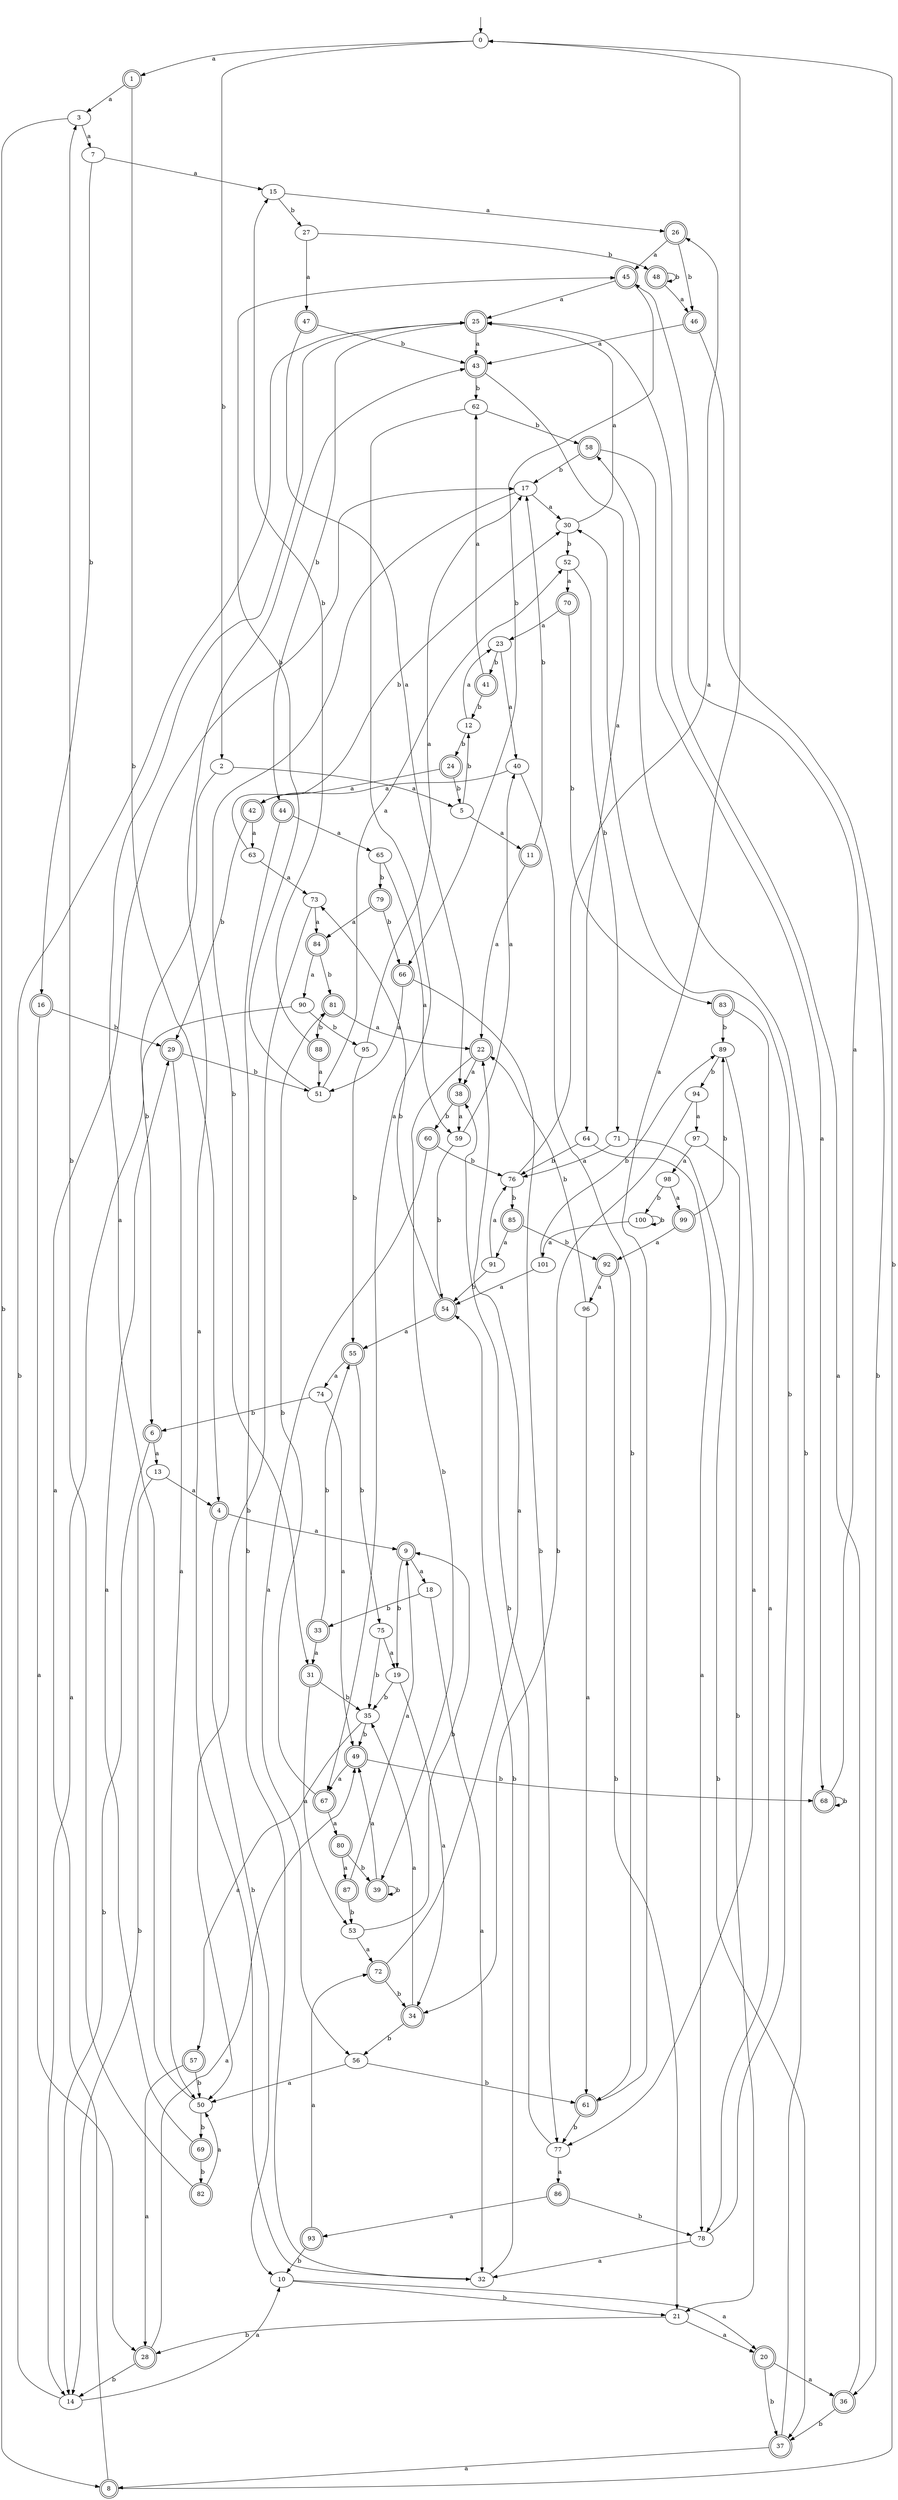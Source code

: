 digraph RandomDFA {
  __start0 [label="", shape=none];
  __start0 -> 0 [label=""];
  0 [shape=circle]
  0 -> 1 [label="a"]
  0 -> 2 [label="b"]
  1 [shape=doublecircle]
  1 -> 3 [label="a"]
  1 -> 4 [label="b"]
  2
  2 -> 5 [label="a"]
  2 -> 6 [label="b"]
  3
  3 -> 7 [label="a"]
  3 -> 8 [label="b"]
  4 [shape=doublecircle]
  4 -> 9 [label="a"]
  4 -> 10 [label="b"]
  5
  5 -> 11 [label="a"]
  5 -> 12 [label="b"]
  6 [shape=doublecircle]
  6 -> 13 [label="a"]
  6 -> 14 [label="b"]
  7
  7 -> 15 [label="a"]
  7 -> 16 [label="b"]
  8 [shape=doublecircle]
  8 -> 17 [label="a"]
  8 -> 0 [label="b"]
  9 [shape=doublecircle]
  9 -> 18 [label="a"]
  9 -> 19 [label="b"]
  10
  10 -> 20 [label="a"]
  10 -> 21 [label="b"]
  11 [shape=doublecircle]
  11 -> 22 [label="a"]
  11 -> 17 [label="b"]
  12
  12 -> 23 [label="a"]
  12 -> 24 [label="b"]
  13
  13 -> 4 [label="a"]
  13 -> 14 [label="b"]
  14
  14 -> 10 [label="a"]
  14 -> 25 [label="b"]
  15
  15 -> 26 [label="a"]
  15 -> 27 [label="b"]
  16 [shape=doublecircle]
  16 -> 28 [label="a"]
  16 -> 29 [label="b"]
  17
  17 -> 30 [label="a"]
  17 -> 31 [label="b"]
  18
  18 -> 32 [label="a"]
  18 -> 33 [label="b"]
  19
  19 -> 34 [label="a"]
  19 -> 35 [label="b"]
  20 [shape=doublecircle]
  20 -> 36 [label="a"]
  20 -> 37 [label="b"]
  21
  21 -> 20 [label="a"]
  21 -> 28 [label="b"]
  22 [shape=doublecircle]
  22 -> 38 [label="a"]
  22 -> 39 [label="b"]
  23
  23 -> 40 [label="a"]
  23 -> 41 [label="b"]
  24 [shape=doublecircle]
  24 -> 42 [label="a"]
  24 -> 5 [label="b"]
  25 [shape=doublecircle]
  25 -> 43 [label="a"]
  25 -> 44 [label="b"]
  26 [shape=doublecircle]
  26 -> 45 [label="a"]
  26 -> 46 [label="b"]
  27
  27 -> 47 [label="a"]
  27 -> 48 [label="b"]
  28 [shape=doublecircle]
  28 -> 49 [label="a"]
  28 -> 14 [label="b"]
  29 [shape=doublecircle]
  29 -> 50 [label="a"]
  29 -> 51 [label="b"]
  30
  30 -> 25 [label="a"]
  30 -> 52 [label="b"]
  31 [shape=doublecircle]
  31 -> 53 [label="a"]
  31 -> 35 [label="b"]
  32
  32 -> 43 [label="a"]
  32 -> 54 [label="b"]
  33 [shape=doublecircle]
  33 -> 31 [label="a"]
  33 -> 55 [label="b"]
  34 [shape=doublecircle]
  34 -> 35 [label="a"]
  34 -> 56 [label="b"]
  35
  35 -> 57 [label="a"]
  35 -> 49 [label="b"]
  36 [shape=doublecircle]
  36 -> 25 [label="a"]
  36 -> 37 [label="b"]
  37 [shape=doublecircle]
  37 -> 8 [label="a"]
  37 -> 58 [label="b"]
  38 [shape=doublecircle]
  38 -> 59 [label="a"]
  38 -> 60 [label="b"]
  39 [shape=doublecircle]
  39 -> 49 [label="a"]
  39 -> 39 [label="b"]
  40
  40 -> 42 [label="a"]
  40 -> 61 [label="b"]
  41 [shape=doublecircle]
  41 -> 62 [label="a"]
  41 -> 12 [label="b"]
  42 [shape=doublecircle]
  42 -> 63 [label="a"]
  42 -> 29 [label="b"]
  43 [shape=doublecircle]
  43 -> 64 [label="a"]
  43 -> 62 [label="b"]
  44 [shape=doublecircle]
  44 -> 65 [label="a"]
  44 -> 32 [label="b"]
  45 [shape=doublecircle]
  45 -> 25 [label="a"]
  45 -> 66 [label="b"]
  46 [shape=doublecircle]
  46 -> 43 [label="a"]
  46 -> 36 [label="b"]
  47 [shape=doublecircle]
  47 -> 38 [label="a"]
  47 -> 43 [label="b"]
  48 [shape=doublecircle]
  48 -> 46 [label="a"]
  48 -> 48 [label="b"]
  49 [shape=doublecircle]
  49 -> 67 [label="a"]
  49 -> 68 [label="b"]
  50
  50 -> 25 [label="a"]
  50 -> 69 [label="b"]
  51
  51 -> 52 [label="a"]
  51 -> 45 [label="b"]
  52
  52 -> 70 [label="a"]
  52 -> 71 [label="b"]
  53
  53 -> 72 [label="a"]
  53 -> 9 [label="b"]
  54 [shape=doublecircle]
  54 -> 55 [label="a"]
  54 -> 73 [label="b"]
  55 [shape=doublecircle]
  55 -> 74 [label="a"]
  55 -> 75 [label="b"]
  56
  56 -> 50 [label="a"]
  56 -> 61 [label="b"]
  57 [shape=doublecircle]
  57 -> 28 [label="a"]
  57 -> 50 [label="b"]
  58 [shape=doublecircle]
  58 -> 68 [label="a"]
  58 -> 17 [label="b"]
  59
  59 -> 40 [label="a"]
  59 -> 54 [label="b"]
  60 [shape=doublecircle]
  60 -> 56 [label="a"]
  60 -> 76 [label="b"]
  61 [shape=doublecircle]
  61 -> 0 [label="a"]
  61 -> 77 [label="b"]
  62
  62 -> 67 [label="a"]
  62 -> 58 [label="b"]
  63
  63 -> 73 [label="a"]
  63 -> 30 [label="b"]
  64
  64 -> 78 [label="a"]
  64 -> 76 [label="b"]
  65
  65 -> 59 [label="a"]
  65 -> 79 [label="b"]
  66 [shape=doublecircle]
  66 -> 51 [label="a"]
  66 -> 77 [label="b"]
  67 [shape=doublecircle]
  67 -> 80 [label="a"]
  67 -> 81 [label="b"]
  68 [shape=doublecircle]
  68 -> 45 [label="a"]
  68 -> 68 [label="b"]
  69 [shape=doublecircle]
  69 -> 29 [label="a"]
  69 -> 82 [label="b"]
  70 [shape=doublecircle]
  70 -> 23 [label="a"]
  70 -> 83 [label="b"]
  71
  71 -> 76 [label="a"]
  71 -> 37 [label="b"]
  72 [shape=doublecircle]
  72 -> 22 [label="a"]
  72 -> 34 [label="b"]
  73
  73 -> 84 [label="a"]
  73 -> 50 [label="b"]
  74
  74 -> 49 [label="a"]
  74 -> 6 [label="b"]
  75
  75 -> 19 [label="a"]
  75 -> 35 [label="b"]
  76
  76 -> 26 [label="a"]
  76 -> 85 [label="b"]
  77
  77 -> 86 [label="a"]
  77 -> 38 [label="b"]
  78
  78 -> 32 [label="a"]
  78 -> 30 [label="b"]
  79 [shape=doublecircle]
  79 -> 84 [label="a"]
  79 -> 66 [label="b"]
  80 [shape=doublecircle]
  80 -> 87 [label="a"]
  80 -> 39 [label="b"]
  81 [shape=doublecircle]
  81 -> 22 [label="a"]
  81 -> 88 [label="b"]
  82 [shape=doublecircle]
  82 -> 50 [label="a"]
  82 -> 3 [label="b"]
  83 [shape=doublecircle]
  83 -> 78 [label="a"]
  83 -> 89 [label="b"]
  84 [shape=doublecircle]
  84 -> 90 [label="a"]
  84 -> 81 [label="b"]
  85 [shape=doublecircle]
  85 -> 91 [label="a"]
  85 -> 92 [label="b"]
  86 [shape=doublecircle]
  86 -> 93 [label="a"]
  86 -> 78 [label="b"]
  87 [shape=doublecircle]
  87 -> 9 [label="a"]
  87 -> 53 [label="b"]
  88 [shape=doublecircle]
  88 -> 51 [label="a"]
  88 -> 15 [label="b"]
  89
  89 -> 77 [label="a"]
  89 -> 94 [label="b"]
  90
  90 -> 14 [label="a"]
  90 -> 95 [label="b"]
  91
  91 -> 76 [label="a"]
  91 -> 54 [label="b"]
  92 [shape=doublecircle]
  92 -> 96 [label="a"]
  92 -> 21 [label="b"]
  93 [shape=doublecircle]
  93 -> 72 [label="a"]
  93 -> 10 [label="b"]
  94
  94 -> 97 [label="a"]
  94 -> 34 [label="b"]
  95
  95 -> 17 [label="a"]
  95 -> 55 [label="b"]
  96
  96 -> 61 [label="a"]
  96 -> 22 [label="b"]
  97
  97 -> 98 [label="a"]
  97 -> 21 [label="b"]
  98
  98 -> 99 [label="a"]
  98 -> 100 [label="b"]
  99 [shape=doublecircle]
  99 -> 92 [label="a"]
  99 -> 89 [label="b"]
  100
  100 -> 101 [label="a"]
  100 -> 100 [label="b"]
  101
  101 -> 54 [label="a"]
  101 -> 89 [label="b"]
}
